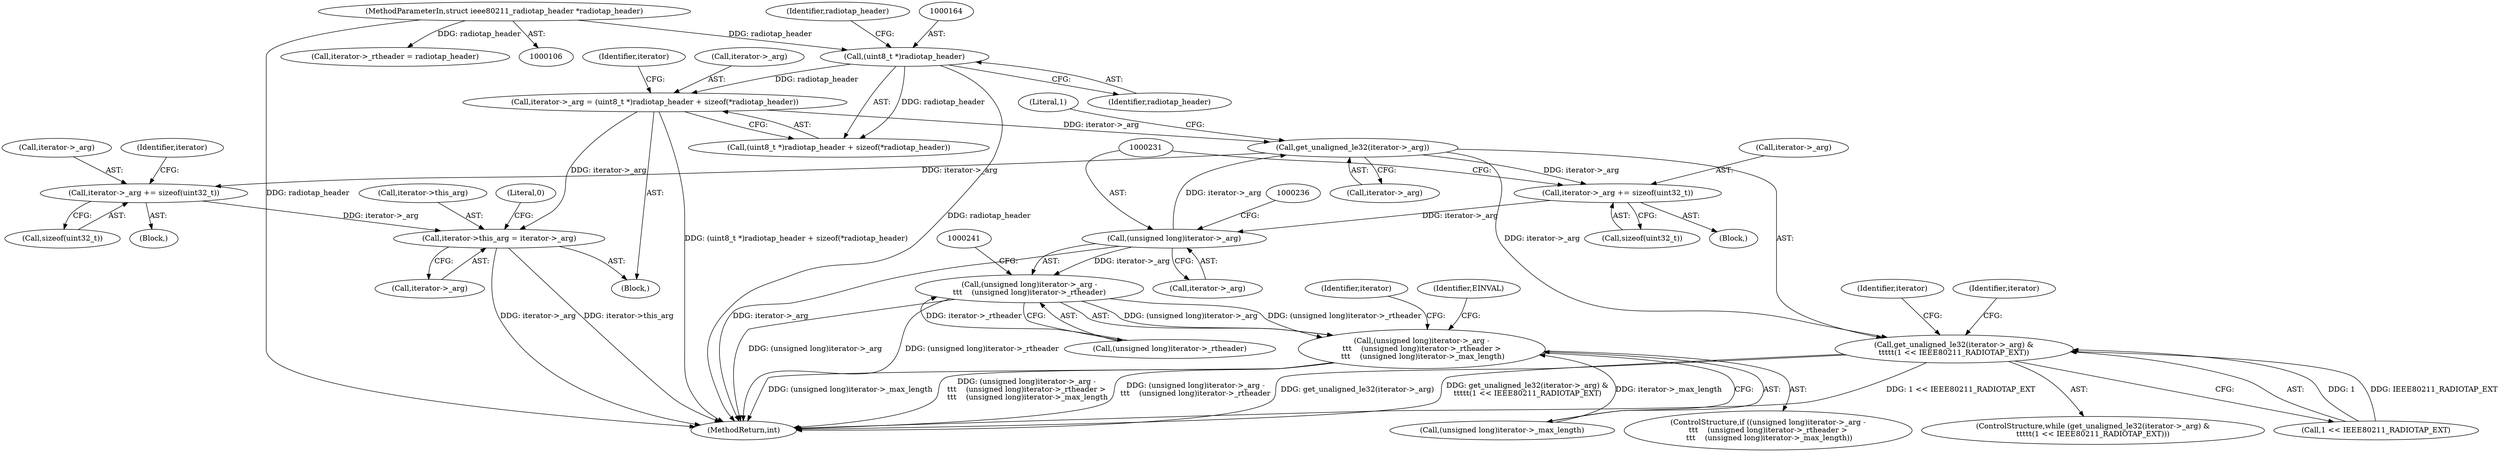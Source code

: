 digraph "0_linux_f5563318ff1bde15b10e736e97ffce13be08bc1a@pointer" {
"1000213" [label="(Call,get_unaligned_le32(iterator->_arg))"];
"1000158" [label="(Call,iterator->_arg = (uint8_t *)radiotap_header + sizeof(*radiotap_header))"];
"1000163" [label="(Call,(uint8_t *)radiotap_header)"];
"1000108" [label="(MethodParameterIn,struct ieee80211_radiotap_header *radiotap_header)"];
"1000230" [label="(Call,(unsigned long)iterator->_arg)"];
"1000221" [label="(Call,iterator->_arg += sizeof(uint32_t))"];
"1000213" [label="(Call,get_unaligned_le32(iterator->_arg))"];
"1000212" [label="(Call,get_unaligned_le32(iterator->_arg) &\n\t\t\t\t\t(1 << IEEE80211_RADIOTAP_EXT))"];
"1000248" [label="(Call,iterator->_arg += sizeof(uint32_t))"];
"1000254" [label="(Call,iterator->this_arg = iterator->_arg)"];
"1000229" [label="(Call,(unsigned long)iterator->_arg -\n\t\t\t    (unsigned long)iterator->_rtheader)"];
"1000228" [label="(Call,(unsigned long)iterator->_arg -\n\t\t\t    (unsigned long)iterator->_rtheader >\n \t\t\t    (unsigned long)iterator->_max_length)"];
"1000227" [label="(ControlStructure,if ((unsigned long)iterator->_arg -\n\t\t\t    (unsigned long)iterator->_rtheader >\n \t\t\t    (unsigned long)iterator->_max_length))"];
"1000252" [label="(Call,sizeof(uint32_t))"];
"1000250" [label="(Identifier,iterator)"];
"1000214" [label="(Call,iterator->_arg)"];
"1000171" [label="(Identifier,iterator)"];
"1000258" [label="(Call,iterator->_arg)"];
"1000211" [label="(ControlStructure,while (get_unaligned_le32(iterator->_arg) &\n\t\t\t\t\t(1 << IEEE80211_RADIOTAP_EXT)))"];
"1000162" [label="(Call,(uint8_t *)radiotap_header + sizeof(*radiotap_header))"];
"1000213" [label="(Call,get_unaligned_le32(iterator->_arg))"];
"1000165" [label="(Identifier,radiotap_header)"];
"1000229" [label="(Call,(unsigned long)iterator->_arg -\n\t\t\t    (unsigned long)iterator->_rtheader)"];
"1000254" [label="(Call,iterator->this_arg = iterator->_arg)"];
"1000232" [label="(Call,iterator->_arg)"];
"1000212" [label="(Call,get_unaligned_le32(iterator->_arg) &\n\t\t\t\t\t(1 << IEEE80211_RADIOTAP_EXT))"];
"1000210" [label="(Block,)"];
"1000218" [label="(Literal,1)"];
"1000223" [label="(Identifier,iterator)"];
"1000228" [label="(Call,(unsigned long)iterator->_arg -\n\t\t\t    (unsigned long)iterator->_rtheader >\n \t\t\t    (unsigned long)iterator->_max_length)"];
"1000159" [label="(Call,iterator->_arg)"];
"1000163" [label="(Call,(uint8_t *)radiotap_header)"];
"1000255" [label="(Call,iterator->this_arg)"];
"1000262" [label="(Literal,0)"];
"1000249" [label="(Call,iterator->_arg)"];
"1000221" [label="(Call,iterator->_arg += sizeof(uint32_t))"];
"1000247" [label="(Identifier,EINVAL)"];
"1000263" [label="(MethodReturn,int)"];
"1000158" [label="(Call,iterator->_arg = (uint8_t *)radiotap_header + sizeof(*radiotap_header))"];
"1000220" [label="(Block,)"];
"1000222" [label="(Call,iterator->_arg)"];
"1000256" [label="(Identifier,iterator)"];
"1000111" [label="(Block,)"];
"1000225" [label="(Call,sizeof(uint32_t))"];
"1000230" [label="(Call,(unsigned long)iterator->_arg)"];
"1000240" [label="(Call,(unsigned long)iterator->_max_length)"];
"1000108" [label="(MethodParameterIn,struct ieee80211_radiotap_header *radiotap_header)"];
"1000215" [label="(Identifier,iterator)"];
"1000235" [label="(Call,(unsigned long)iterator->_rtheader)"];
"1000168" [label="(Identifier,radiotap_header)"];
"1000217" [label="(Call,1 << IEEE80211_RADIOTAP_EXT)"];
"1000248" [label="(Call,iterator->_arg += sizeof(uint32_t))"];
"1000130" [label="(Call,iterator->_rtheader = radiotap_header)"];
"1000213" -> "1000212"  [label="AST: "];
"1000213" -> "1000214"  [label="CFG: "];
"1000214" -> "1000213"  [label="AST: "];
"1000218" -> "1000213"  [label="CFG: "];
"1000213" -> "1000212"  [label="DDG: iterator->_arg"];
"1000158" -> "1000213"  [label="DDG: iterator->_arg"];
"1000230" -> "1000213"  [label="DDG: iterator->_arg"];
"1000213" -> "1000221"  [label="DDG: iterator->_arg"];
"1000213" -> "1000248"  [label="DDG: iterator->_arg"];
"1000158" -> "1000111"  [label="AST: "];
"1000158" -> "1000162"  [label="CFG: "];
"1000159" -> "1000158"  [label="AST: "];
"1000162" -> "1000158"  [label="AST: "];
"1000171" -> "1000158"  [label="CFG: "];
"1000158" -> "1000263"  [label="DDG: (uint8_t *)radiotap_header + sizeof(*radiotap_header)"];
"1000163" -> "1000158"  [label="DDG: radiotap_header"];
"1000158" -> "1000254"  [label="DDG: iterator->_arg"];
"1000163" -> "1000162"  [label="AST: "];
"1000163" -> "1000165"  [label="CFG: "];
"1000164" -> "1000163"  [label="AST: "];
"1000165" -> "1000163"  [label="AST: "];
"1000168" -> "1000163"  [label="CFG: "];
"1000163" -> "1000263"  [label="DDG: radiotap_header"];
"1000163" -> "1000162"  [label="DDG: radiotap_header"];
"1000108" -> "1000163"  [label="DDG: radiotap_header"];
"1000108" -> "1000106"  [label="AST: "];
"1000108" -> "1000263"  [label="DDG: radiotap_header"];
"1000108" -> "1000130"  [label="DDG: radiotap_header"];
"1000230" -> "1000229"  [label="AST: "];
"1000230" -> "1000232"  [label="CFG: "];
"1000231" -> "1000230"  [label="AST: "];
"1000232" -> "1000230"  [label="AST: "];
"1000236" -> "1000230"  [label="CFG: "];
"1000230" -> "1000263"  [label="DDG: iterator->_arg"];
"1000230" -> "1000229"  [label="DDG: iterator->_arg"];
"1000221" -> "1000230"  [label="DDG: iterator->_arg"];
"1000221" -> "1000220"  [label="AST: "];
"1000221" -> "1000225"  [label="CFG: "];
"1000222" -> "1000221"  [label="AST: "];
"1000225" -> "1000221"  [label="AST: "];
"1000231" -> "1000221"  [label="CFG: "];
"1000212" -> "1000211"  [label="AST: "];
"1000212" -> "1000217"  [label="CFG: "];
"1000217" -> "1000212"  [label="AST: "];
"1000223" -> "1000212"  [label="CFG: "];
"1000250" -> "1000212"  [label="CFG: "];
"1000212" -> "1000263"  [label="DDG: get_unaligned_le32(iterator->_arg) &\n\t\t\t\t\t(1 << IEEE80211_RADIOTAP_EXT)"];
"1000212" -> "1000263"  [label="DDG: 1 << IEEE80211_RADIOTAP_EXT"];
"1000212" -> "1000263"  [label="DDG: get_unaligned_le32(iterator->_arg)"];
"1000217" -> "1000212"  [label="DDG: 1"];
"1000217" -> "1000212"  [label="DDG: IEEE80211_RADIOTAP_EXT"];
"1000248" -> "1000210"  [label="AST: "];
"1000248" -> "1000252"  [label="CFG: "];
"1000249" -> "1000248"  [label="AST: "];
"1000252" -> "1000248"  [label="AST: "];
"1000256" -> "1000248"  [label="CFG: "];
"1000248" -> "1000254"  [label="DDG: iterator->_arg"];
"1000254" -> "1000111"  [label="AST: "];
"1000254" -> "1000258"  [label="CFG: "];
"1000255" -> "1000254"  [label="AST: "];
"1000258" -> "1000254"  [label="AST: "];
"1000262" -> "1000254"  [label="CFG: "];
"1000254" -> "1000263"  [label="DDG: iterator->this_arg"];
"1000254" -> "1000263"  [label="DDG: iterator->_arg"];
"1000229" -> "1000228"  [label="AST: "];
"1000229" -> "1000235"  [label="CFG: "];
"1000235" -> "1000229"  [label="AST: "];
"1000241" -> "1000229"  [label="CFG: "];
"1000229" -> "1000263"  [label="DDG: (unsigned long)iterator->_rtheader"];
"1000229" -> "1000263"  [label="DDG: (unsigned long)iterator->_arg"];
"1000229" -> "1000228"  [label="DDG: (unsigned long)iterator->_arg"];
"1000229" -> "1000228"  [label="DDG: (unsigned long)iterator->_rtheader"];
"1000235" -> "1000229"  [label="DDG: iterator->_rtheader"];
"1000228" -> "1000227"  [label="AST: "];
"1000228" -> "1000240"  [label="CFG: "];
"1000240" -> "1000228"  [label="AST: "];
"1000215" -> "1000228"  [label="CFG: "];
"1000247" -> "1000228"  [label="CFG: "];
"1000228" -> "1000263"  [label="DDG: (unsigned long)iterator->_max_length"];
"1000228" -> "1000263"  [label="DDG: (unsigned long)iterator->_arg -\n\t\t\t    (unsigned long)iterator->_rtheader >\n \t\t\t    (unsigned long)iterator->_max_length"];
"1000228" -> "1000263"  [label="DDG: (unsigned long)iterator->_arg -\n\t\t\t    (unsigned long)iterator->_rtheader"];
"1000240" -> "1000228"  [label="DDG: iterator->_max_length"];
}
